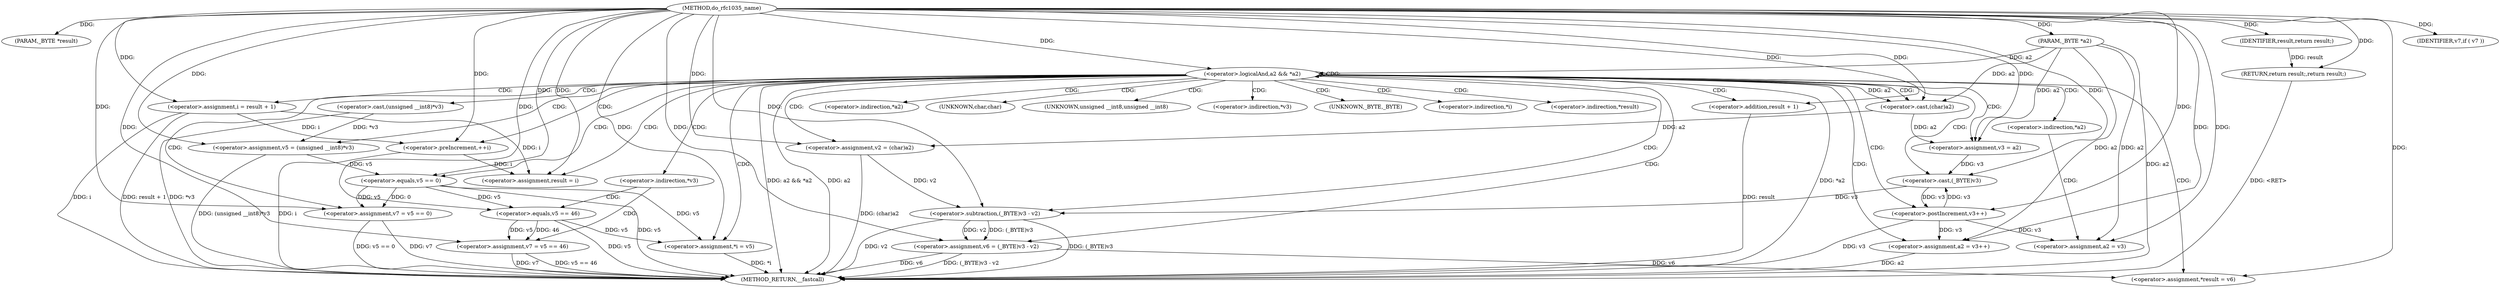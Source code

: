 digraph do_rfc1035_name {  
"1000107" [label = "(METHOD,do_rfc1035_name)" ]
"1000192" [label = "(METHOD_RETURN,__fastcall)" ]
"1000108" [label = "(PARAM,_BYTE *result)" ]
"1000109" [label = "(PARAM,_BYTE *a2)" ]
"1000118" [label = "(<operator>.logicalAnd,a2 && *a2)" ]
"1000122" [label = "(<operator>.assignment,result = i)" ]
"1000126" [label = "(<operator>.assignment,v2 = (char)a2)" ]
"1000128" [label = "(<operator>.cast,(char)a2)" ]
"1000131" [label = "(<operator>.assignment,v3 = a2)" ]
"1000135" [label = "(<operator>.assignment,i = result + 1)" ]
"1000137" [label = "(<operator>.addition,result + 1)" ]
"1000140" [label = "(<operator>.preIncrement,++i)" ]
"1000143" [label = "(<operator>.assignment,v5 = (unsigned __int8)*v3)" ]
"1000145" [label = "(<operator>.cast,(unsigned __int8)*v3)" ]
"1000149" [label = "(<operator>.assignment,v6 = (_BYTE)v3 - v2)" ]
"1000151" [label = "(<operator>.subtraction,(_BYTE)v3 - v2)" ]
"1000152" [label = "(<operator>.cast,(_BYTE)v3)" ]
"1000156" [label = "(<operator>.assignment,v7 = v5 == 0)" ]
"1000158" [label = "(<operator>.equals,v5 == 0)" ]
"1000164" [label = "(<operator>.assignment,v7 = v5 == 46)" ]
"1000166" [label = "(<operator>.equals,v5 == 46)" ]
"1000169" [label = "(<operator>.assignment,a2 = v3++)" ]
"1000171" [label = "(<operator>.postIncrement,v3++)" ]
"1000174" [label = "(IDENTIFIER,v7,if ( v7 ))" ]
"1000176" [label = "(<operator>.assignment,*i = v5)" ]
"1000180" [label = "(<operator>.assignment,*result = v6)" ]
"1000187" [label = "(<operator>.assignment,a2 = v3)" ]
"1000190" [label = "(RETURN,return result;,return result;)" ]
"1000191" [label = "(IDENTIFIER,result,return result;)" ]
"1000120" [label = "(<operator>.indirection,*a2)" ]
"1000129" [label = "(UNKNOWN,char,char)" ]
"1000146" [label = "(UNKNOWN,unsigned __int8,unsigned __int8)" ]
"1000147" [label = "(<operator>.indirection,*v3)" ]
"1000153" [label = "(UNKNOWN,_BYTE,_BYTE)" ]
"1000162" [label = "(<operator>.indirection,*v3)" ]
"1000177" [label = "(<operator>.indirection,*i)" ]
"1000181" [label = "(<operator>.indirection,*result)" ]
"1000185" [label = "(<operator>.indirection,*a2)" ]
  "1000126" -> "1000192"  [ label = "DDG: (char)a2"] 
  "1000118" -> "1000192"  [ label = "DDG: *a2"] 
  "1000118" -> "1000192"  [ label = "DDG: a2 && *a2"] 
  "1000156" -> "1000192"  [ label = "DDG: v7"] 
  "1000151" -> "1000192"  [ label = "DDG: (_BYTE)v3"] 
  "1000135" -> "1000192"  [ label = "DDG: result + 1"] 
  "1000118" -> "1000192"  [ label = "DDG: a2"] 
  "1000156" -> "1000192"  [ label = "DDG: v5 == 0"] 
  "1000137" -> "1000192"  [ label = "DDG: result"] 
  "1000158" -> "1000192"  [ label = "DDG: v5"] 
  "1000169" -> "1000192"  [ label = "DDG: a2"] 
  "1000171" -> "1000192"  [ label = "DDG: v3"] 
  "1000166" -> "1000192"  [ label = "DDG: v5"] 
  "1000135" -> "1000192"  [ label = "DDG: i"] 
  "1000109" -> "1000192"  [ label = "DDG: a2"] 
  "1000164" -> "1000192"  [ label = "DDG: v5 == 46"] 
  "1000149" -> "1000192"  [ label = "DDG: v6"] 
  "1000145" -> "1000192"  [ label = "DDG: *v3"] 
  "1000151" -> "1000192"  [ label = "DDG: v2"] 
  "1000140" -> "1000192"  [ label = "DDG: i"] 
  "1000176" -> "1000192"  [ label = "DDG: *i"] 
  "1000143" -> "1000192"  [ label = "DDG: (unsigned __int8)*v3"] 
  "1000164" -> "1000192"  [ label = "DDG: v7"] 
  "1000149" -> "1000192"  [ label = "DDG: (_BYTE)v3 - v2"] 
  "1000190" -> "1000192"  [ label = "DDG: <RET>"] 
  "1000107" -> "1000108"  [ label = "DDG: "] 
  "1000107" -> "1000109"  [ label = "DDG: "] 
  "1000109" -> "1000118"  [ label = "DDG: a2"] 
  "1000107" -> "1000118"  [ label = "DDG: "] 
  "1000135" -> "1000122"  [ label = "DDG: i"] 
  "1000140" -> "1000122"  [ label = "DDG: i"] 
  "1000107" -> "1000122"  [ label = "DDG: "] 
  "1000128" -> "1000126"  [ label = "DDG: a2"] 
  "1000107" -> "1000126"  [ label = "DDG: "] 
  "1000118" -> "1000128"  [ label = "DDG: a2"] 
  "1000109" -> "1000128"  [ label = "DDG: a2"] 
  "1000107" -> "1000128"  [ label = "DDG: "] 
  "1000128" -> "1000131"  [ label = "DDG: a2"] 
  "1000109" -> "1000131"  [ label = "DDG: a2"] 
  "1000107" -> "1000131"  [ label = "DDG: "] 
  "1000107" -> "1000135"  [ label = "DDG: "] 
  "1000107" -> "1000137"  [ label = "DDG: "] 
  "1000135" -> "1000140"  [ label = "DDG: i"] 
  "1000107" -> "1000140"  [ label = "DDG: "] 
  "1000145" -> "1000143"  [ label = "DDG: *v3"] 
  "1000107" -> "1000143"  [ label = "DDG: "] 
  "1000151" -> "1000149"  [ label = "DDG: (_BYTE)v3"] 
  "1000151" -> "1000149"  [ label = "DDG: v2"] 
  "1000107" -> "1000149"  [ label = "DDG: "] 
  "1000152" -> "1000151"  [ label = "DDG: v3"] 
  "1000171" -> "1000152"  [ label = "DDG: v3"] 
  "1000131" -> "1000152"  [ label = "DDG: v3"] 
  "1000107" -> "1000152"  [ label = "DDG: "] 
  "1000126" -> "1000151"  [ label = "DDG: v2"] 
  "1000107" -> "1000151"  [ label = "DDG: "] 
  "1000158" -> "1000156"  [ label = "DDG: v5"] 
  "1000158" -> "1000156"  [ label = "DDG: 0"] 
  "1000107" -> "1000156"  [ label = "DDG: "] 
  "1000143" -> "1000158"  [ label = "DDG: v5"] 
  "1000107" -> "1000158"  [ label = "DDG: "] 
  "1000166" -> "1000164"  [ label = "DDG: v5"] 
  "1000166" -> "1000164"  [ label = "DDG: 46"] 
  "1000107" -> "1000164"  [ label = "DDG: "] 
  "1000158" -> "1000166"  [ label = "DDG: v5"] 
  "1000107" -> "1000166"  [ label = "DDG: "] 
  "1000109" -> "1000169"  [ label = "DDG: a2"] 
  "1000107" -> "1000169"  [ label = "DDG: "] 
  "1000171" -> "1000169"  [ label = "DDG: v3"] 
  "1000152" -> "1000171"  [ label = "DDG: v3"] 
  "1000107" -> "1000171"  [ label = "DDG: "] 
  "1000107" -> "1000174"  [ label = "DDG: "] 
  "1000166" -> "1000176"  [ label = "DDG: v5"] 
  "1000158" -> "1000176"  [ label = "DDG: v5"] 
  "1000107" -> "1000176"  [ label = "DDG: "] 
  "1000149" -> "1000180"  [ label = "DDG: v6"] 
  "1000107" -> "1000180"  [ label = "DDG: "] 
  "1000171" -> "1000187"  [ label = "DDG: v3"] 
  "1000107" -> "1000187"  [ label = "DDG: "] 
  "1000109" -> "1000187"  [ label = "DDG: a2"] 
  "1000191" -> "1000190"  [ label = "DDG: result"] 
  "1000107" -> "1000190"  [ label = "DDG: "] 
  "1000107" -> "1000191"  [ label = "DDG: "] 
  "1000118" -> "1000171"  [ label = "CDG: "] 
  "1000118" -> "1000169"  [ label = "CDG: "] 
  "1000118" -> "1000162"  [ label = "CDG: "] 
  "1000118" -> "1000128"  [ label = "CDG: "] 
  "1000118" -> "1000126"  [ label = "CDG: "] 
  "1000118" -> "1000143"  [ label = "CDG: "] 
  "1000118" -> "1000137"  [ label = "CDG: "] 
  "1000118" -> "1000135"  [ label = "CDG: "] 
  "1000118" -> "1000131"  [ label = "CDG: "] 
  "1000118" -> "1000129"  [ label = "CDG: "] 
  "1000118" -> "1000158"  [ label = "CDG: "] 
  "1000118" -> "1000156"  [ label = "CDG: "] 
  "1000118" -> "1000153"  [ label = "CDG: "] 
  "1000118" -> "1000152"  [ label = "CDG: "] 
  "1000118" -> "1000151"  [ label = "CDG: "] 
  "1000118" -> "1000149"  [ label = "CDG: "] 
  "1000118" -> "1000147"  [ label = "CDG: "] 
  "1000118" -> "1000146"  [ label = "CDG: "] 
  "1000118" -> "1000145"  [ label = "CDG: "] 
  "1000118" -> "1000185"  [ label = "CDG: "] 
  "1000118" -> "1000181"  [ label = "CDG: "] 
  "1000118" -> "1000180"  [ label = "CDG: "] 
  "1000118" -> "1000122"  [ label = "CDG: "] 
  "1000118" -> "1000118"  [ label = "CDG: "] 
  "1000118" -> "1000120"  [ label = "CDG: "] 
  "1000118" -> "1000176"  [ label = "CDG: "] 
  "1000118" -> "1000177"  [ label = "CDG: "] 
  "1000118" -> "1000140"  [ label = "CDG: "] 
  "1000162" -> "1000166"  [ label = "CDG: "] 
  "1000162" -> "1000164"  [ label = "CDG: "] 
  "1000185" -> "1000187"  [ label = "CDG: "] 
}
